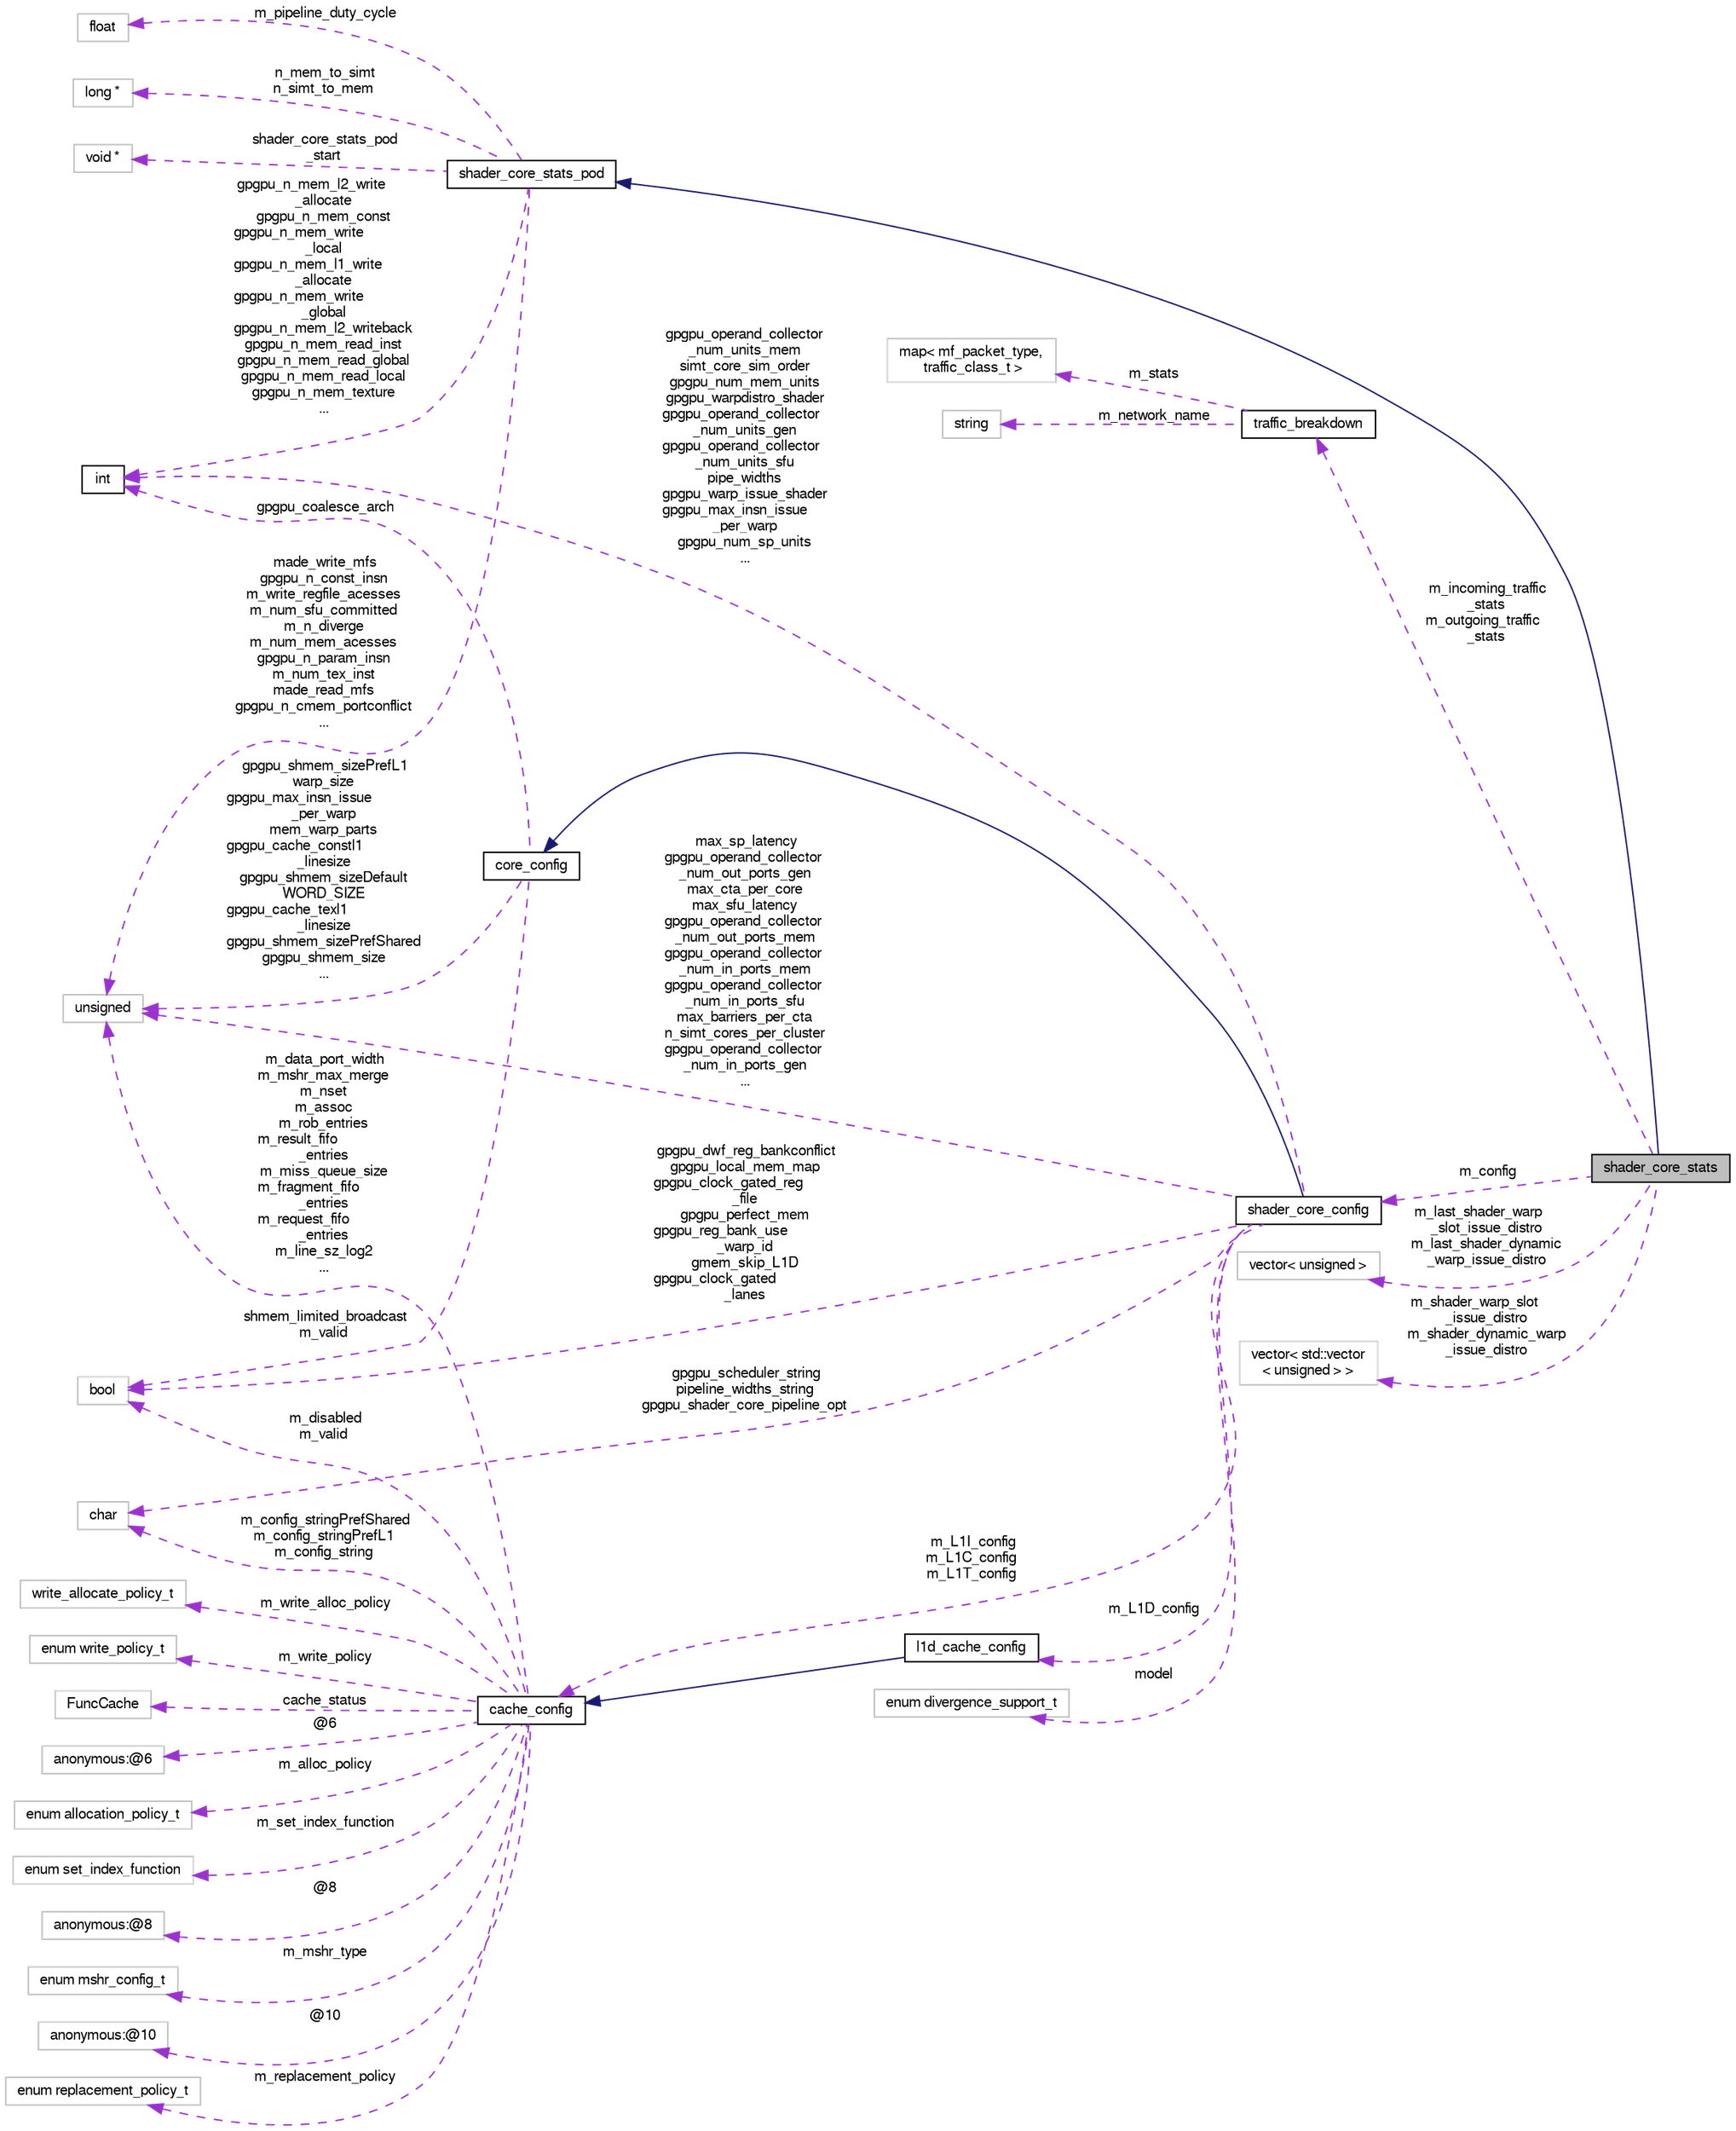 digraph "shader_core_stats"
{
  bgcolor="transparent";
  edge [fontname="FreeSans",fontsize="10",labelfontname="FreeSans",labelfontsize="10"];
  node [fontname="FreeSans",fontsize="10",shape=record];
  rankdir="LR";
  Node2 [label="shader_core_stats",height=0.2,width=0.4,color="black", fillcolor="grey75", style="filled", fontcolor="black"];
  Node3 -> Node2 [dir="back",color="midnightblue",fontsize="10",style="solid",fontname="FreeSans"];
  Node3 [label="shader_core_stats_pod",height=0.2,width=0.4,color="black",URL="$structshader__core__stats__pod.html"];
  Node4 -> Node3 [dir="back",color="darkorchid3",fontsize="10",style="dashed",label=" m_pipeline_duty_cycle" ,fontname="FreeSans"];
  Node4 [label="float",height=0.2,width=0.4,color="grey75"];
  Node5 -> Node3 [dir="back",color="darkorchid3",fontsize="10",style="dashed",label=" n_mem_to_simt\nn_simt_to_mem" ,fontname="FreeSans"];
  Node5 [label="long *",height=0.2,width=0.4,color="grey75"];
  Node6 -> Node3 [dir="back",color="darkorchid3",fontsize="10",style="dashed",label=" gpgpu_n_mem_l2_write\l_allocate\ngpgpu_n_mem_const\ngpgpu_n_mem_write\l_local\ngpgpu_n_mem_l1_write\l_allocate\ngpgpu_n_mem_write\l_global\ngpgpu_n_mem_l2_writeback\ngpgpu_n_mem_read_inst\ngpgpu_n_mem_read_global\ngpgpu_n_mem_read_local\ngpgpu_n_mem_texture\n..." ,fontname="FreeSans"];
  Node6 [label="int",height=0.2,width=0.4,color="black",URL="$classint.html"];
  Node7 -> Node3 [dir="back",color="darkorchid3",fontsize="10",style="dashed",label=" made_write_mfs\ngpgpu_n_const_insn\nm_write_regfile_acesses\nm_num_sfu_committed\nm_n_diverge\nm_num_mem_acesses\ngpgpu_n_param_insn\nm_num_tex_inst\nmade_read_mfs\ngpgpu_n_cmem_portconflict\n..." ,fontname="FreeSans"];
  Node7 [label="unsigned",height=0.2,width=0.4,color="grey75"];
  Node8 -> Node3 [dir="back",color="darkorchid3",fontsize="10",style="dashed",label=" shader_core_stats_pod\l_start" ,fontname="FreeSans"];
  Node8 [label="void *",height=0.2,width=0.4,color="grey75"];
  Node9 -> Node2 [dir="back",color="darkorchid3",fontsize="10",style="dashed",label=" m_incoming_traffic\l_stats\nm_outgoing_traffic\l_stats" ,fontname="FreeSans"];
  Node9 [label="traffic_breakdown",height=0.2,width=0.4,color="black",URL="$classtraffic__breakdown.html"];
  Node10 -> Node9 [dir="back",color="darkorchid3",fontsize="10",style="dashed",label=" m_stats" ,fontname="FreeSans"];
  Node10 [label="map\< mf_packet_type,\l traffic_class_t \>",height=0.2,width=0.4,color="grey75"];
  Node11 -> Node9 [dir="back",color="darkorchid3",fontsize="10",style="dashed",label=" m_network_name" ,fontname="FreeSans"];
  Node11 [label="string",height=0.2,width=0.4,color="grey75"];
  Node12 -> Node2 [dir="back",color="darkorchid3",fontsize="10",style="dashed",label=" m_config" ,fontname="FreeSans"];
  Node12 [label="shader_core_config",height=0.2,width=0.4,color="black",URL="$structshader__core__config.html"];
  Node13 -> Node12 [dir="back",color="midnightblue",fontsize="10",style="solid",fontname="FreeSans"];
  Node13 [label="core_config",height=0.2,width=0.4,color="black",URL="$structcore__config.html"];
  Node6 -> Node13 [dir="back",color="darkorchid3",fontsize="10",style="dashed",label=" gpgpu_coalesce_arch" ,fontname="FreeSans"];
  Node14 -> Node13 [dir="back",color="darkorchid3",fontsize="10",style="dashed",label=" shmem_limited_broadcast\nm_valid" ,fontname="FreeSans"];
  Node14 [label="bool",height=0.2,width=0.4,color="grey75"];
  Node7 -> Node13 [dir="back",color="darkorchid3",fontsize="10",style="dashed",label=" gpgpu_shmem_sizePrefL1\nwarp_size\ngpgpu_max_insn_issue\l_per_warp\nmem_warp_parts\ngpgpu_cache_constl1\l_linesize\ngpgpu_shmem_sizeDefault\nWORD_SIZE\ngpgpu_cache_texl1\l_linesize\ngpgpu_shmem_sizePrefShared\ngpgpu_shmem_size\n..." ,fontname="FreeSans"];
  Node15 -> Node12 [dir="back",color="darkorchid3",fontsize="10",style="dashed",label=" m_L1D_config" ,fontname="FreeSans"];
  Node15 [label="l1d_cache_config",height=0.2,width=0.4,color="black",URL="$classl1d__cache__config.html"];
  Node16 -> Node15 [dir="back",color="midnightblue",fontsize="10",style="solid",fontname="FreeSans"];
  Node16 [label="cache_config",height=0.2,width=0.4,color="black",URL="$classcache__config.html"];
  Node17 -> Node16 [dir="back",color="darkorchid3",fontsize="10",style="dashed",label=" m_config_stringPrefShared\nm_config_stringPrefL1\nm_config_string" ,fontname="FreeSans"];
  Node17 [label="char",height=0.2,width=0.4,color="grey75"];
  Node18 -> Node16 [dir="back",color="darkorchid3",fontsize="10",style="dashed",label=" m_write_alloc_policy" ,fontname="FreeSans"];
  Node18 [label="write_allocate_policy_t",height=0.2,width=0.4,color="grey75"];
  Node19 -> Node16 [dir="back",color="darkorchid3",fontsize="10",style="dashed",label=" m_write_policy" ,fontname="FreeSans"];
  Node19 [label="enum write_policy_t",height=0.2,width=0.4,color="grey75"];
  Node14 -> Node16 [dir="back",color="darkorchid3",fontsize="10",style="dashed",label=" m_disabled\nm_valid" ,fontname="FreeSans"];
  Node20 -> Node16 [dir="back",color="darkorchid3",fontsize="10",style="dashed",label=" cache_status" ,fontname="FreeSans"];
  Node20 [label="FuncCache",height=0.2,width=0.4,color="grey75"];
  Node21 -> Node16 [dir="back",color="darkorchid3",fontsize="10",style="dashed",label=" @6" ,fontname="FreeSans"];
  Node21 [label="anonymous:@6",height=0.2,width=0.4,color="grey75"];
  Node22 -> Node16 [dir="back",color="darkorchid3",fontsize="10",style="dashed",label=" m_alloc_policy" ,fontname="FreeSans"];
  Node22 [label="enum allocation_policy_t",height=0.2,width=0.4,color="grey75"];
  Node23 -> Node16 [dir="back",color="darkorchid3",fontsize="10",style="dashed",label=" m_set_index_function" ,fontname="FreeSans"];
  Node23 [label="enum set_index_function",height=0.2,width=0.4,color="grey75"];
  Node24 -> Node16 [dir="back",color="darkorchid3",fontsize="10",style="dashed",label=" @8" ,fontname="FreeSans"];
  Node24 [label="anonymous:@8",height=0.2,width=0.4,color="grey75"];
  Node25 -> Node16 [dir="back",color="darkorchid3",fontsize="10",style="dashed",label=" m_mshr_type" ,fontname="FreeSans"];
  Node25 [label="enum mshr_config_t",height=0.2,width=0.4,color="grey75"];
  Node7 -> Node16 [dir="back",color="darkorchid3",fontsize="10",style="dashed",label=" m_data_port_width\nm_mshr_max_merge\nm_nset\nm_assoc\nm_rob_entries\nm_result_fifo\l_entries\nm_miss_queue_size\nm_fragment_fifo\l_entries\nm_request_fifo\l_entries\nm_line_sz_log2\n..." ,fontname="FreeSans"];
  Node26 -> Node16 [dir="back",color="darkorchid3",fontsize="10",style="dashed",label=" @10" ,fontname="FreeSans"];
  Node26 [label="anonymous:@10",height=0.2,width=0.4,color="grey75"];
  Node27 -> Node16 [dir="back",color="darkorchid3",fontsize="10",style="dashed",label=" m_replacement_policy" ,fontname="FreeSans"];
  Node27 [label="enum replacement_policy_t",height=0.2,width=0.4,color="grey75"];
  Node17 -> Node12 [dir="back",color="darkorchid3",fontsize="10",style="dashed",label=" gpgpu_scheduler_string\npipeline_widths_string\ngpgpu_shader_core_pipeline_opt" ,fontname="FreeSans"];
  Node28 -> Node12 [dir="back",color="darkorchid3",fontsize="10",style="dashed",label=" model" ,fontname="FreeSans"];
  Node28 [label="enum divergence_support_t",height=0.2,width=0.4,color="grey75"];
  Node6 -> Node12 [dir="back",color="darkorchid3",fontsize="10",style="dashed",label=" gpgpu_operand_collector\l_num_units_mem\nsimt_core_sim_order\ngpgpu_num_mem_units\ngpgpu_warpdistro_shader\ngpgpu_operand_collector\l_num_units_gen\ngpgpu_operand_collector\l_num_units_sfu\npipe_widths\ngpgpu_warp_issue_shader\ngpgpu_max_insn_issue\l_per_warp\ngpgpu_num_sp_units\n..." ,fontname="FreeSans"];
  Node14 -> Node12 [dir="back",color="darkorchid3",fontsize="10",style="dashed",label=" gpgpu_dwf_reg_bankconflict\ngpgpu_local_mem_map\ngpgpu_clock_gated_reg\l_file\ngpgpu_perfect_mem\ngpgpu_reg_bank_use\l_warp_id\ngmem_skip_L1D\ngpgpu_clock_gated\l_lanes" ,fontname="FreeSans"];
  Node16 -> Node12 [dir="back",color="darkorchid3",fontsize="10",style="dashed",label=" m_L1I_config\nm_L1C_config\nm_L1T_config" ,fontname="FreeSans"];
  Node7 -> Node12 [dir="back",color="darkorchid3",fontsize="10",style="dashed",label=" max_sp_latency\ngpgpu_operand_collector\l_num_out_ports_gen\nmax_cta_per_core\nmax_sfu_latency\ngpgpu_operand_collector\l_num_out_ports_mem\ngpgpu_operand_collector\l_num_in_ports_mem\ngpgpu_operand_collector\l_num_in_ports_sfu\nmax_barriers_per_cta\nn_simt_cores_per_cluster\ngpgpu_operand_collector\l_num_in_ports_gen\n..." ,fontname="FreeSans"];
  Node29 -> Node2 [dir="back",color="darkorchid3",fontsize="10",style="dashed",label=" m_last_shader_warp\l_slot_issue_distro\nm_last_shader_dynamic\l_warp_issue_distro" ,fontname="FreeSans"];
  Node29 [label="vector\< unsigned \>",height=0.2,width=0.4,color="grey75"];
  Node30 -> Node2 [dir="back",color="darkorchid3",fontsize="10",style="dashed",label=" m_shader_warp_slot\l_issue_distro\nm_shader_dynamic_warp\l_issue_distro" ,fontname="FreeSans"];
  Node30 [label="vector\< std::vector\l\< unsigned \> \>",height=0.2,width=0.4,color="grey75"];
}
